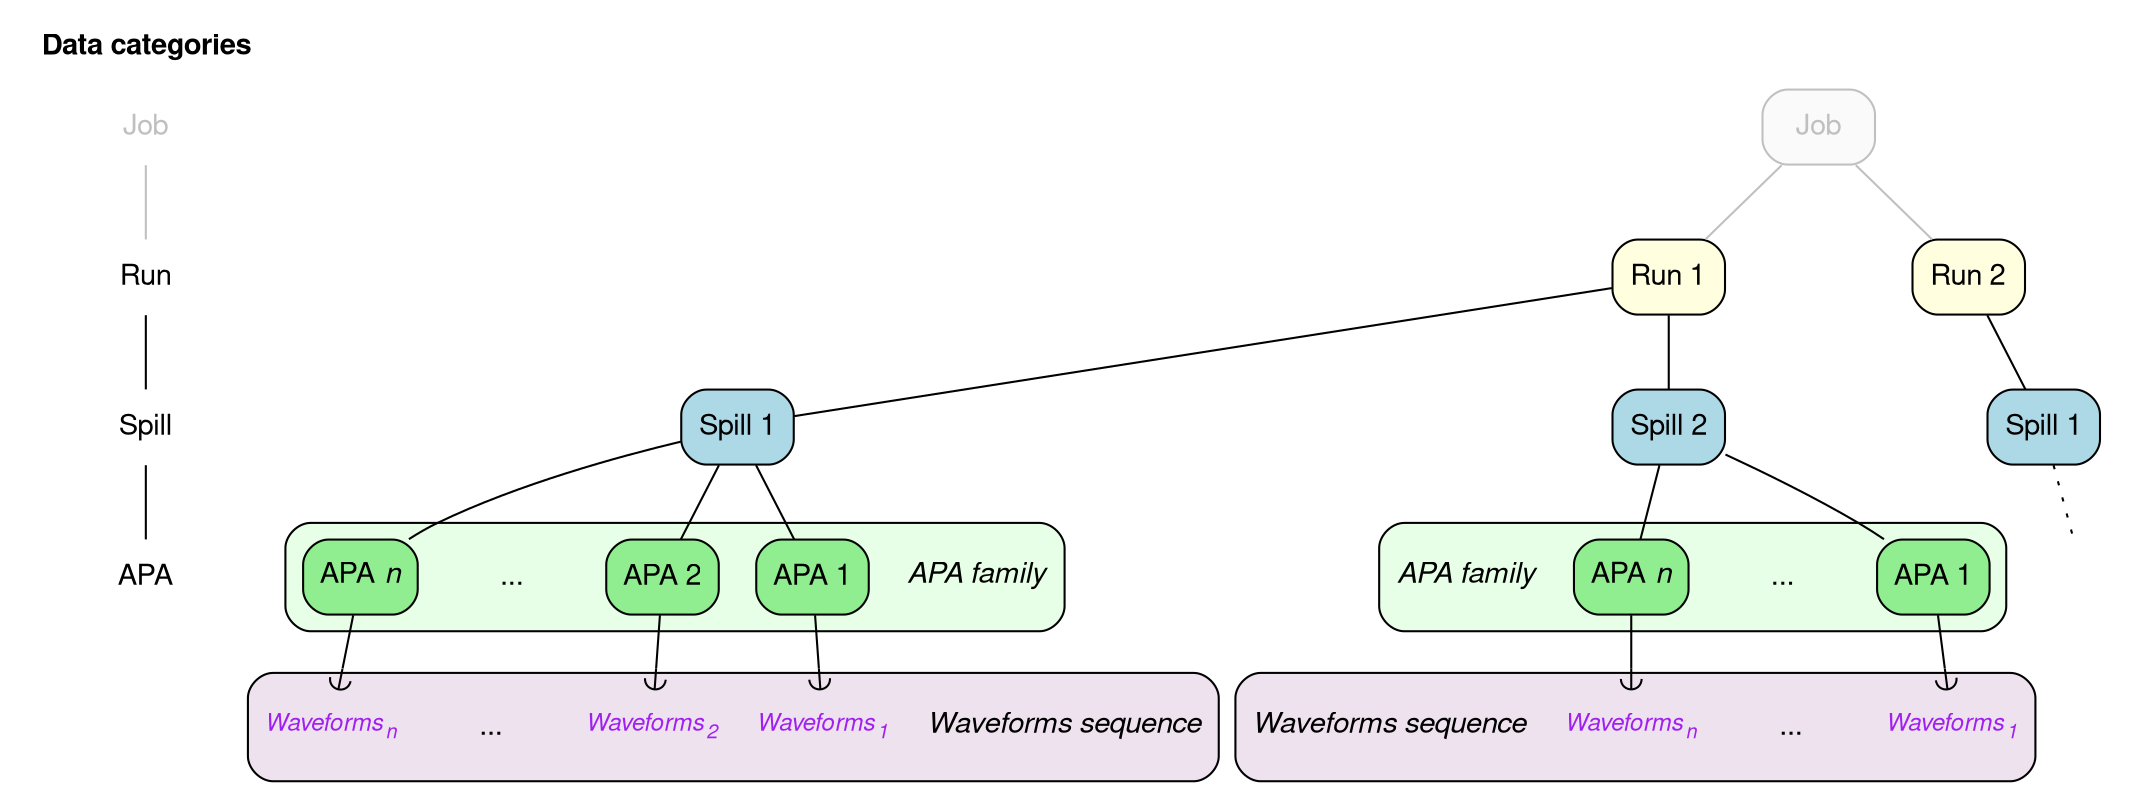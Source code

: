digraph {

  fontname="Helvetica,Arial"
  node [shape="plaintext" fontname="Helvetica,Arial"]
  edge [arrowhead="none"]
  subgraph cluster_categories {
    label=<<b>Data categories</b>>
    color=none

    job_category [label=<Job> fontcolor="gray"]
    run_category [label=<Run>]
    spill_category [label=<Spill>]
    apa_category [label=<APA>]

    job_category -> run_category [color="gray"]
    run_category -> spill_category -> apa_category
  }

  node [shape="box" style="filled,rounded"]

  job [label=<Job> fillcolor="gray98" fontcolor="gray" color="gray"]
  run1 [label=<Run 1> fillcolor="lightyellow"]
  run2 [label=<Run 2> fillcolor="lightyellow"]
  spill1 [label=<Spill 1> fillcolor="lightblue"]
  spill2 [label=<Spill 2> fillcolor="lightblue"]
  spill3 [label=<Spill 1> fillcolor="lightblue"]
  apa3 [style=invis]

  job -> {run1 run2} [color=gray]
  run1 -> {spill1 spill2}
  run2 -> spill3
  spill3 -> apa3 [style=dotted]

  node [style="rounded,filled" fillcolor="lightgreen"]
  subgraph cluster_apa_family_1 {
     style="filled,rounded"
     fillcolor="#e6ffe6"

     family_label_1 [label=<<i>APA family</i>> shape="plaintext" margin=0 style="rounded"]
     apa11 [label=<APA 1>]
     apa12 [label=<APA 2>]
     apa1Dots [label="..." shape="plaintext" margin=0 style="rounded"]
     apa1N [label=<APA <i>n</i>>]
  }

  spill1 -> family_label_1 [style=invis]
  spill1 -> apa11
  spill1 -> apa12
  spill1 -> apa1Dots [style=invis]
  spill1 -> apa1N

  subgraph cluster_apa_family_2 {
     style="filled,rounded"
     fillcolor="#e6ffe6"

     apa21 [label=<APA 1>]
     apa2Dots [label="..." shape="plaintext" margin=0 style="rounded"]
     apa2N [label=<APA <i>n</i>>]
     family_label_2 [label=<<i>APA family</i>> shape="plaintext" margin=0 style="rounded"]
  }

  spill2 -> apa21
  spill2 -> apa2Dots [style=invis]
  spill2 -> apa2N
  spill2 -> family_label_2 [style=invis]

  node [shape="plaintext" style="rounded" margin="0"]
  subgraph cluster_product_sequence_1 {
     style="filled,rounded"
     fillcolor="#eee2ee"

     sequence_label_1 [label=<<i>Waveforms sequence</i>> shape="plaintext" margin=0 style="rounded" fontname="Helvetica,Arial"]
     t11 [label=<<i>Waveforms<sub>1</sub></i>> fontsize=11.5 fontcolor="purple"]
     t12 [label=<<i>Waveforms<sub>2</sub></i>> fontsize=11.5 fontcolor="purple"]
     t1Dots [label="..." shape="plaintext" margin=0 style="rounded" fontname="Helvetica,Arial"]
     t1N [label=<<i>Waveforms<sub>n</sub></i>> fontsize=11.5 fontcolor="purple"]
  }

  family_label_1 -> sequence_label_1 [style=invis]
  apa11 -> t11 [arrowhead=curve]
  apa12 -> t12 [arrowhead=curve]
  apa1Dots -> t1Dots [style=invis]
  apa1N -> t1N [arrowhead=curve]

  subgraph cluster_product_sequence_2 {
     style="filled,rounded"
     fillcolor="#eee2ee"

     sequence_label_2 [label=<<i>Waveforms sequence</i>> shape="plaintext" margin=0 style="rounded" fontname="Helvetica,Arial"]
     t21 [label=<<i>Waveforms<sub>1</sub></i>> fontsize=11.5 fontcolor="purple"]
     t2Dots [label="..." shape="plaintext" margin=0 style="rounded" fontname="Helvetica,Arial"]
     t2N [label=<<i>Waveforms<sub>n</sub></i>> fontsize=11.5 fontcolor="purple"]
  }

  family_label_2 -> sequence_label_2 [style=invis]
  apa21 -> t21 [arrowhead=curve]
  apa2Dots -> t2Dots [style=invis]
  apa2N -> t2N [arrowhead=curve]
}
